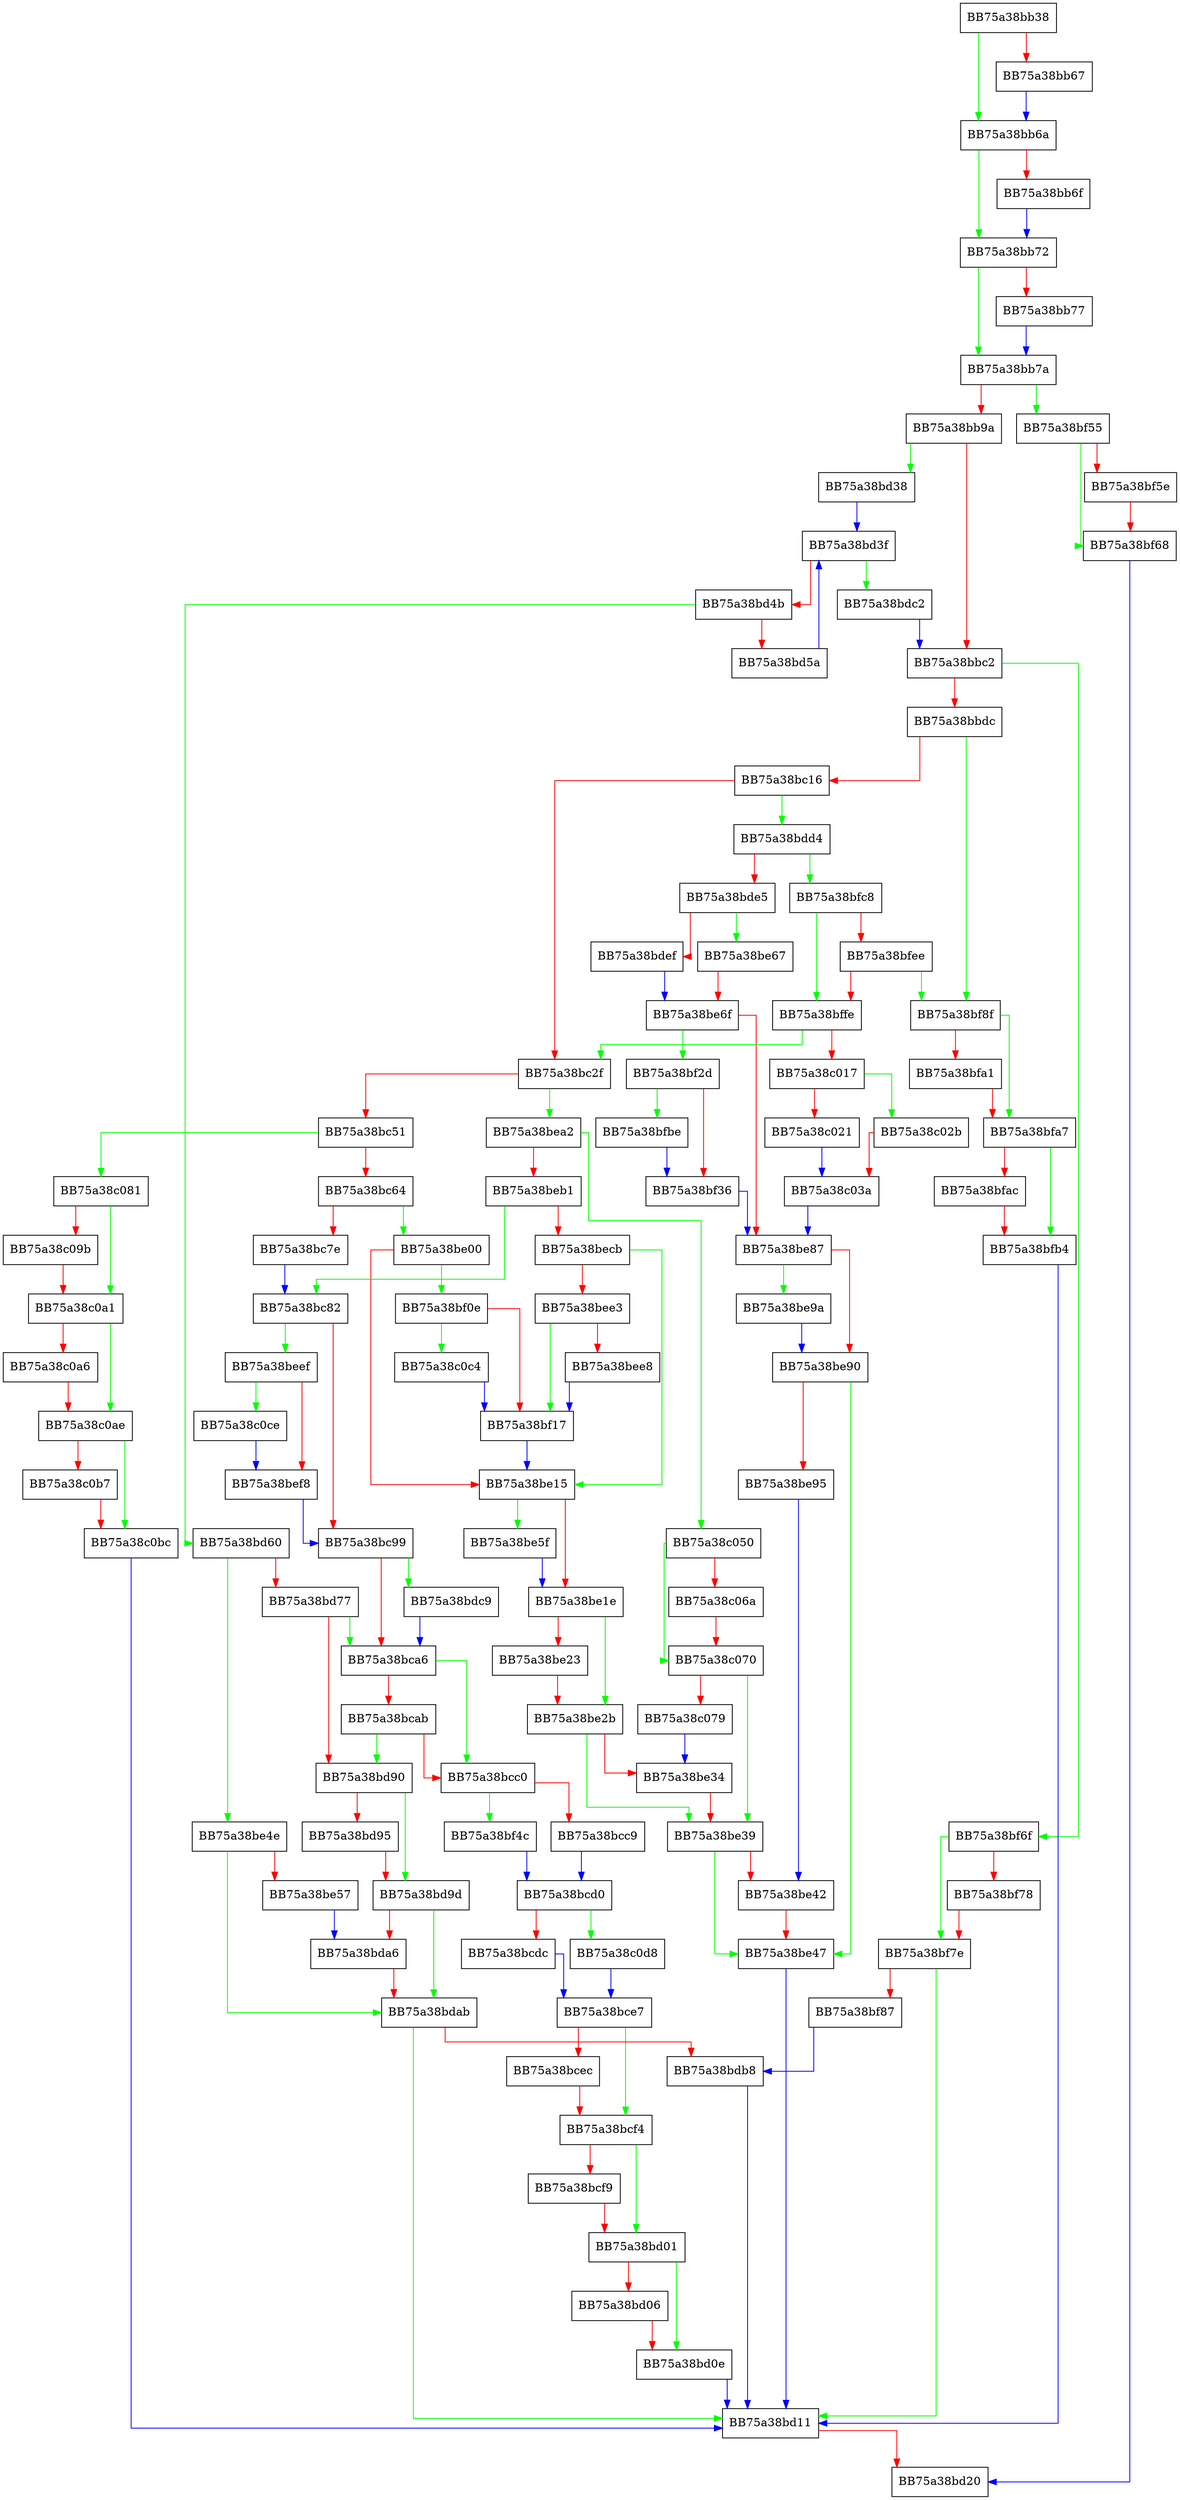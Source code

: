 digraph RetrieveUserInformation {
  node [shape="box"];
  graph [splines=ortho];
  BB75a38bb38 -> BB75a38bb6a [color="green"];
  BB75a38bb38 -> BB75a38bb67 [color="red"];
  BB75a38bb67 -> BB75a38bb6a [color="blue"];
  BB75a38bb6a -> BB75a38bb72 [color="green"];
  BB75a38bb6a -> BB75a38bb6f [color="red"];
  BB75a38bb6f -> BB75a38bb72 [color="blue"];
  BB75a38bb72 -> BB75a38bb7a [color="green"];
  BB75a38bb72 -> BB75a38bb77 [color="red"];
  BB75a38bb77 -> BB75a38bb7a [color="blue"];
  BB75a38bb7a -> BB75a38bf55 [color="green"];
  BB75a38bb7a -> BB75a38bb9a [color="red"];
  BB75a38bb9a -> BB75a38bd38 [color="green"];
  BB75a38bb9a -> BB75a38bbc2 [color="red"];
  BB75a38bbc2 -> BB75a38bf6f [color="green"];
  BB75a38bbc2 -> BB75a38bbdc [color="red"];
  BB75a38bbdc -> BB75a38bf8f [color="green"];
  BB75a38bbdc -> BB75a38bc16 [color="red"];
  BB75a38bc16 -> BB75a38bdd4 [color="green"];
  BB75a38bc16 -> BB75a38bc2f [color="red"];
  BB75a38bc2f -> BB75a38bea2 [color="green"];
  BB75a38bc2f -> BB75a38bc51 [color="red"];
  BB75a38bc51 -> BB75a38c081 [color="green"];
  BB75a38bc51 -> BB75a38bc64 [color="red"];
  BB75a38bc64 -> BB75a38be00 [color="green"];
  BB75a38bc64 -> BB75a38bc7e [color="red"];
  BB75a38bc7e -> BB75a38bc82 [color="blue"];
  BB75a38bc82 -> BB75a38beef [color="green"];
  BB75a38bc82 -> BB75a38bc99 [color="red"];
  BB75a38bc99 -> BB75a38bdc9 [color="green"];
  BB75a38bc99 -> BB75a38bca6 [color="red"];
  BB75a38bca6 -> BB75a38bcc0 [color="green"];
  BB75a38bca6 -> BB75a38bcab [color="red"];
  BB75a38bcab -> BB75a38bd90 [color="green"];
  BB75a38bcab -> BB75a38bcc0 [color="red"];
  BB75a38bcc0 -> BB75a38bf4c [color="green"];
  BB75a38bcc0 -> BB75a38bcc9 [color="red"];
  BB75a38bcc9 -> BB75a38bcd0 [color="blue"];
  BB75a38bcd0 -> BB75a38c0d8 [color="green"];
  BB75a38bcd0 -> BB75a38bcdc [color="red"];
  BB75a38bcdc -> BB75a38bce7 [color="blue"];
  BB75a38bce7 -> BB75a38bcf4 [color="green"];
  BB75a38bce7 -> BB75a38bcec [color="red"];
  BB75a38bcec -> BB75a38bcf4 [color="red"];
  BB75a38bcf4 -> BB75a38bd01 [color="green"];
  BB75a38bcf4 -> BB75a38bcf9 [color="red"];
  BB75a38bcf9 -> BB75a38bd01 [color="red"];
  BB75a38bd01 -> BB75a38bd0e [color="green"];
  BB75a38bd01 -> BB75a38bd06 [color="red"];
  BB75a38bd06 -> BB75a38bd0e [color="red"];
  BB75a38bd0e -> BB75a38bd11 [color="blue"];
  BB75a38bd11 -> BB75a38bd20 [color="red"];
  BB75a38bd38 -> BB75a38bd3f [color="blue"];
  BB75a38bd3f -> BB75a38bdc2 [color="green"];
  BB75a38bd3f -> BB75a38bd4b [color="red"];
  BB75a38bd4b -> BB75a38bd60 [color="green"];
  BB75a38bd4b -> BB75a38bd5a [color="red"];
  BB75a38bd5a -> BB75a38bd3f [color="blue"];
  BB75a38bd60 -> BB75a38be4e [color="green"];
  BB75a38bd60 -> BB75a38bd77 [color="red"];
  BB75a38bd77 -> BB75a38bca6 [color="green"];
  BB75a38bd77 -> BB75a38bd90 [color="red"];
  BB75a38bd90 -> BB75a38bd9d [color="green"];
  BB75a38bd90 -> BB75a38bd95 [color="red"];
  BB75a38bd95 -> BB75a38bd9d [color="red"];
  BB75a38bd9d -> BB75a38bdab [color="green"];
  BB75a38bd9d -> BB75a38bda6 [color="red"];
  BB75a38bda6 -> BB75a38bdab [color="red"];
  BB75a38bdab -> BB75a38bd11 [color="green"];
  BB75a38bdab -> BB75a38bdb8 [color="red"];
  BB75a38bdb8 -> BB75a38bd11 [color="blue"];
  BB75a38bdc2 -> BB75a38bbc2 [color="blue"];
  BB75a38bdc9 -> BB75a38bca6 [color="blue"];
  BB75a38bdd4 -> BB75a38bfc8 [color="green"];
  BB75a38bdd4 -> BB75a38bde5 [color="red"];
  BB75a38bde5 -> BB75a38be67 [color="green"];
  BB75a38bde5 -> BB75a38bdef [color="red"];
  BB75a38bdef -> BB75a38be6f [color="blue"];
  BB75a38be00 -> BB75a38bf0e [color="green"];
  BB75a38be00 -> BB75a38be15 [color="red"];
  BB75a38be15 -> BB75a38be5f [color="green"];
  BB75a38be15 -> BB75a38be1e [color="red"];
  BB75a38be1e -> BB75a38be2b [color="green"];
  BB75a38be1e -> BB75a38be23 [color="red"];
  BB75a38be23 -> BB75a38be2b [color="red"];
  BB75a38be2b -> BB75a38be39 [color="green"];
  BB75a38be2b -> BB75a38be34 [color="red"];
  BB75a38be34 -> BB75a38be39 [color="red"];
  BB75a38be39 -> BB75a38be47 [color="green"];
  BB75a38be39 -> BB75a38be42 [color="red"];
  BB75a38be42 -> BB75a38be47 [color="red"];
  BB75a38be47 -> BB75a38bd11 [color="blue"];
  BB75a38be4e -> BB75a38bdab [color="green"];
  BB75a38be4e -> BB75a38be57 [color="red"];
  BB75a38be57 -> BB75a38bda6 [color="blue"];
  BB75a38be5f -> BB75a38be1e [color="blue"];
  BB75a38be67 -> BB75a38be6f [color="red"];
  BB75a38be6f -> BB75a38bf2d [color="green"];
  BB75a38be6f -> BB75a38be87 [color="red"];
  BB75a38be87 -> BB75a38be9a [color="green"];
  BB75a38be87 -> BB75a38be90 [color="red"];
  BB75a38be90 -> BB75a38be47 [color="green"];
  BB75a38be90 -> BB75a38be95 [color="red"];
  BB75a38be95 -> BB75a38be42 [color="blue"];
  BB75a38be9a -> BB75a38be90 [color="blue"];
  BB75a38bea2 -> BB75a38c050 [color="green"];
  BB75a38bea2 -> BB75a38beb1 [color="red"];
  BB75a38beb1 -> BB75a38bc82 [color="green"];
  BB75a38beb1 -> BB75a38becb [color="red"];
  BB75a38becb -> BB75a38be15 [color="green"];
  BB75a38becb -> BB75a38bee3 [color="red"];
  BB75a38bee3 -> BB75a38bf17 [color="green"];
  BB75a38bee3 -> BB75a38bee8 [color="red"];
  BB75a38bee8 -> BB75a38bf17 [color="blue"];
  BB75a38beef -> BB75a38c0ce [color="green"];
  BB75a38beef -> BB75a38bef8 [color="red"];
  BB75a38bef8 -> BB75a38bc99 [color="blue"];
  BB75a38bf0e -> BB75a38c0c4 [color="green"];
  BB75a38bf0e -> BB75a38bf17 [color="red"];
  BB75a38bf17 -> BB75a38be15 [color="blue"];
  BB75a38bf2d -> BB75a38bfbe [color="green"];
  BB75a38bf2d -> BB75a38bf36 [color="red"];
  BB75a38bf36 -> BB75a38be87 [color="blue"];
  BB75a38bf4c -> BB75a38bcd0 [color="blue"];
  BB75a38bf55 -> BB75a38bf68 [color="green"];
  BB75a38bf55 -> BB75a38bf5e [color="red"];
  BB75a38bf5e -> BB75a38bf68 [color="red"];
  BB75a38bf68 -> BB75a38bd20 [color="blue"];
  BB75a38bf6f -> BB75a38bf7e [color="green"];
  BB75a38bf6f -> BB75a38bf78 [color="red"];
  BB75a38bf78 -> BB75a38bf7e [color="red"];
  BB75a38bf7e -> BB75a38bd11 [color="green"];
  BB75a38bf7e -> BB75a38bf87 [color="red"];
  BB75a38bf87 -> BB75a38bdb8 [color="blue"];
  BB75a38bf8f -> BB75a38bfa7 [color="green"];
  BB75a38bf8f -> BB75a38bfa1 [color="red"];
  BB75a38bfa1 -> BB75a38bfa7 [color="red"];
  BB75a38bfa7 -> BB75a38bfb4 [color="green"];
  BB75a38bfa7 -> BB75a38bfac [color="red"];
  BB75a38bfac -> BB75a38bfb4 [color="red"];
  BB75a38bfb4 -> BB75a38bd11 [color="blue"];
  BB75a38bfbe -> BB75a38bf36 [color="blue"];
  BB75a38bfc8 -> BB75a38bffe [color="green"];
  BB75a38bfc8 -> BB75a38bfee [color="red"];
  BB75a38bfee -> BB75a38bf8f [color="green"];
  BB75a38bfee -> BB75a38bffe [color="red"];
  BB75a38bffe -> BB75a38bc2f [color="green"];
  BB75a38bffe -> BB75a38c017 [color="red"];
  BB75a38c017 -> BB75a38c02b [color="green"];
  BB75a38c017 -> BB75a38c021 [color="red"];
  BB75a38c021 -> BB75a38c03a [color="blue"];
  BB75a38c02b -> BB75a38c03a [color="red"];
  BB75a38c03a -> BB75a38be87 [color="blue"];
  BB75a38c050 -> BB75a38c070 [color="green"];
  BB75a38c050 -> BB75a38c06a [color="red"];
  BB75a38c06a -> BB75a38c070 [color="red"];
  BB75a38c070 -> BB75a38be39 [color="green"];
  BB75a38c070 -> BB75a38c079 [color="red"];
  BB75a38c079 -> BB75a38be34 [color="blue"];
  BB75a38c081 -> BB75a38c0a1 [color="green"];
  BB75a38c081 -> BB75a38c09b [color="red"];
  BB75a38c09b -> BB75a38c0a1 [color="red"];
  BB75a38c0a1 -> BB75a38c0ae [color="green"];
  BB75a38c0a1 -> BB75a38c0a6 [color="red"];
  BB75a38c0a6 -> BB75a38c0ae [color="red"];
  BB75a38c0ae -> BB75a38c0bc [color="green"];
  BB75a38c0ae -> BB75a38c0b7 [color="red"];
  BB75a38c0b7 -> BB75a38c0bc [color="red"];
  BB75a38c0bc -> BB75a38bd11 [color="blue"];
  BB75a38c0c4 -> BB75a38bf17 [color="blue"];
  BB75a38c0ce -> BB75a38bef8 [color="blue"];
  BB75a38c0d8 -> BB75a38bce7 [color="blue"];
}